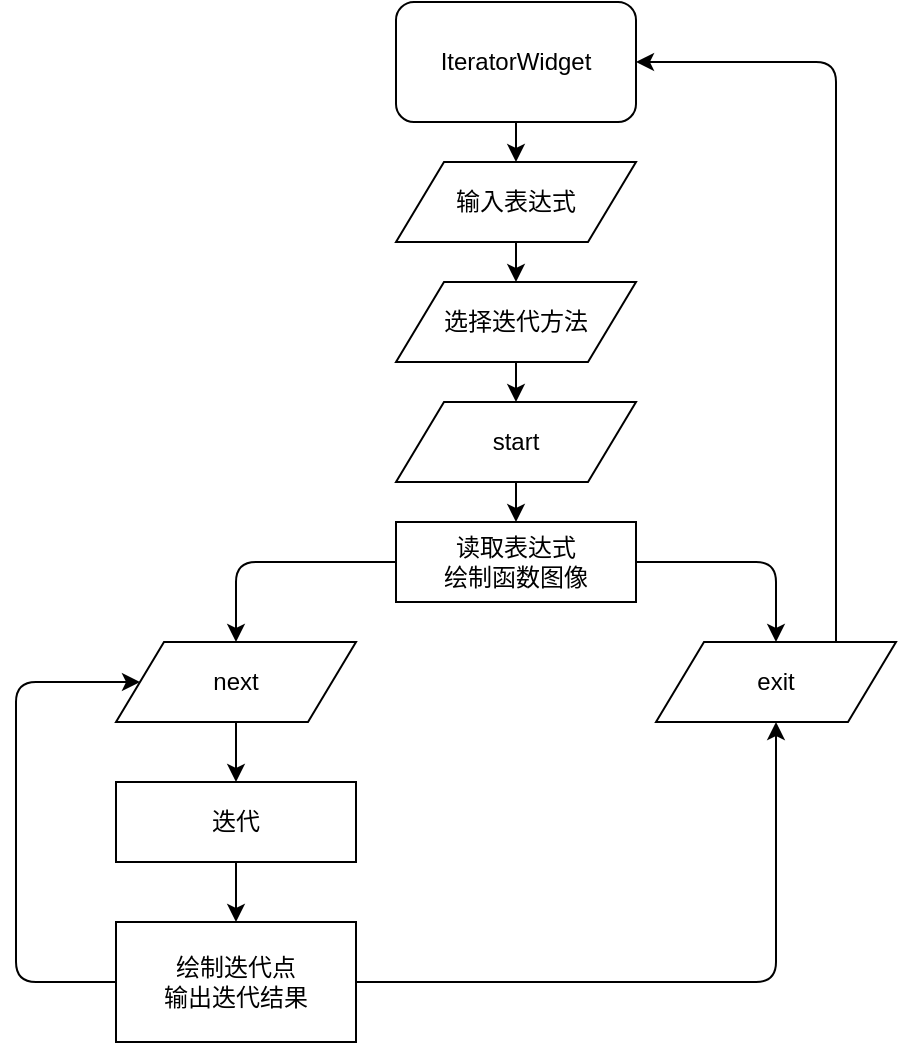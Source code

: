<mxfile version="12.6.5" type="device"><diagram id="-XNKPtnsmWs1Dirh7vfC" name="Page-1"><mxGraphModel dx="1024" dy="592" grid="1" gridSize="10" guides="1" tooltips="1" connect="1" arrows="1" fold="1" page="1" pageScale="1" pageWidth="827" pageHeight="1169" math="0" shadow="0"><root><mxCell id="0"/><mxCell id="1" parent="0"/><mxCell id="rfuajY9YtZmxLUkPLmsp-2" value="IteratorWidget" style="rounded=1;whiteSpace=wrap;html=1;" vertex="1" parent="1"><mxGeometry x="260" y="60" width="120" height="60" as="geometry"/></mxCell><mxCell id="rfuajY9YtZmxLUkPLmsp-3" value="" style="endArrow=classic;html=1;exitX=0.5;exitY=1;exitDx=0;exitDy=0;entryX=0.5;entryY=0;entryDx=0;entryDy=0;" edge="1" parent="1" source="rfuajY9YtZmxLUkPLmsp-2" target="rfuajY9YtZmxLUkPLmsp-6"><mxGeometry width="50" height="50" relative="1" as="geometry"><mxPoint x="230" y="250" as="sourcePoint"/><mxPoint x="320" y="130" as="targetPoint"/></mxGeometry></mxCell><mxCell id="rfuajY9YtZmxLUkPLmsp-5" value="选择迭代方法" style="shape=parallelogram;perimeter=parallelogramPerimeter;whiteSpace=wrap;html=1;" vertex="1" parent="1"><mxGeometry x="260" y="200" width="120" height="40" as="geometry"/></mxCell><mxCell id="rfuajY9YtZmxLUkPLmsp-6" value="输入表达式" style="shape=parallelogram;perimeter=parallelogramPerimeter;whiteSpace=wrap;html=1;" vertex="1" parent="1"><mxGeometry x="260" y="140" width="120" height="40" as="geometry"/></mxCell><mxCell id="rfuajY9YtZmxLUkPLmsp-7" value="start" style="shape=parallelogram;perimeter=parallelogramPerimeter;whiteSpace=wrap;html=1;" vertex="1" parent="1"><mxGeometry x="260" y="260" width="120" height="40" as="geometry"/></mxCell><mxCell id="rfuajY9YtZmxLUkPLmsp-9" value="" style="endArrow=classic;html=1;exitX=0.5;exitY=1;exitDx=0;exitDy=0;entryX=0.5;entryY=0;entryDx=0;entryDy=0;" edge="1" parent="1" source="rfuajY9YtZmxLUkPLmsp-6" target="rfuajY9YtZmxLUkPLmsp-5"><mxGeometry width="50" height="50" relative="1" as="geometry"><mxPoint x="140" y="230" as="sourcePoint"/><mxPoint x="190" y="180" as="targetPoint"/></mxGeometry></mxCell><mxCell id="rfuajY9YtZmxLUkPLmsp-10" value="" style="endArrow=classic;html=1;exitX=0.5;exitY=1;exitDx=0;exitDy=0;entryX=0.5;entryY=0;entryDx=0;entryDy=0;" edge="1" parent="1" source="rfuajY9YtZmxLUkPLmsp-5" target="rfuajY9YtZmxLUkPLmsp-7"><mxGeometry width="50" height="50" relative="1" as="geometry"><mxPoint x="190" y="310" as="sourcePoint"/><mxPoint x="240" y="260" as="targetPoint"/></mxGeometry></mxCell><mxCell id="rfuajY9YtZmxLUkPLmsp-11" value="读取表达式&lt;br&gt;绘制函数图像" style="rounded=0;whiteSpace=wrap;html=1;" vertex="1" parent="1"><mxGeometry x="260" y="320" width="120" height="40" as="geometry"/></mxCell><mxCell id="rfuajY9YtZmxLUkPLmsp-13" value="" style="endArrow=classic;html=1;exitX=0.5;exitY=1;exitDx=0;exitDy=0;entryX=0.5;entryY=0;entryDx=0;entryDy=0;" edge="1" parent="1" source="rfuajY9YtZmxLUkPLmsp-7" target="rfuajY9YtZmxLUkPLmsp-11"><mxGeometry width="50" height="50" relative="1" as="geometry"><mxPoint x="130" y="330" as="sourcePoint"/><mxPoint x="180" y="280" as="targetPoint"/></mxGeometry></mxCell><mxCell id="rfuajY9YtZmxLUkPLmsp-16" value="" style="endArrow=classic;html=1;exitX=0;exitY=0.5;exitDx=0;exitDy=0;entryX=0.5;entryY=0;entryDx=0;entryDy=0;" edge="1" parent="1" source="rfuajY9YtZmxLUkPLmsp-11" target="rfuajY9YtZmxLUkPLmsp-18"><mxGeometry width="50" height="50" relative="1" as="geometry"><mxPoint x="260" y="430" as="sourcePoint"/><mxPoint x="180" y="340" as="targetPoint"/><Array as="points"><mxPoint x="180" y="340"/></Array></mxGeometry></mxCell><mxCell id="rfuajY9YtZmxLUkPLmsp-17" value="" style="endArrow=classic;html=1;exitX=1;exitY=0.5;exitDx=0;exitDy=0;entryX=0.5;entryY=0;entryDx=0;entryDy=0;" edge="1" parent="1" source="rfuajY9YtZmxLUkPLmsp-11" target="rfuajY9YtZmxLUkPLmsp-19"><mxGeometry width="50" height="50" relative="1" as="geometry"><mxPoint x="470" y="370" as="sourcePoint"/><mxPoint x="490" y="340" as="targetPoint"/><Array as="points"><mxPoint x="450" y="340"/></Array></mxGeometry></mxCell><mxCell id="rfuajY9YtZmxLUkPLmsp-18" value="next" style="shape=parallelogram;perimeter=parallelogramPerimeter;whiteSpace=wrap;html=1;" vertex="1" parent="1"><mxGeometry x="120" y="380" width="120" height="40" as="geometry"/></mxCell><mxCell id="rfuajY9YtZmxLUkPLmsp-19" value="exit" style="shape=parallelogram;perimeter=parallelogramPerimeter;whiteSpace=wrap;html=1;" vertex="1" parent="1"><mxGeometry x="390" y="380" width="120" height="40" as="geometry"/></mxCell><mxCell id="rfuajY9YtZmxLUkPLmsp-20" value="" style="endArrow=classic;html=1;exitX=0.75;exitY=0;exitDx=0;exitDy=0;entryX=1;entryY=0.5;entryDx=0;entryDy=0;" edge="1" parent="1" source="rfuajY9YtZmxLUkPLmsp-19" target="rfuajY9YtZmxLUkPLmsp-2"><mxGeometry width="50" height="50" relative="1" as="geometry"><mxPoint x="610" y="410" as="sourcePoint"/><mxPoint x="660" y="360" as="targetPoint"/><Array as="points"><mxPoint x="480" y="90"/></Array></mxGeometry></mxCell><mxCell id="rfuajY9YtZmxLUkPLmsp-21" value="迭代" style="rounded=0;whiteSpace=wrap;html=1;" vertex="1" parent="1"><mxGeometry x="120" y="450" width="120" height="40" as="geometry"/></mxCell><mxCell id="rfuajY9YtZmxLUkPLmsp-22" value="绘制迭代点&lt;br&gt;输出迭代结果" style="rounded=0;whiteSpace=wrap;html=1;" vertex="1" parent="1"><mxGeometry x="120" y="520" width="120" height="60" as="geometry"/></mxCell><mxCell id="rfuajY9YtZmxLUkPLmsp-23" value="" style="endArrow=classic;html=1;exitX=0.5;exitY=1;exitDx=0;exitDy=0;entryX=0.5;entryY=0;entryDx=0;entryDy=0;" edge="1" parent="1" source="rfuajY9YtZmxLUkPLmsp-18" target="rfuajY9YtZmxLUkPLmsp-21"><mxGeometry width="50" height="50" relative="1" as="geometry"><mxPoint x="20" y="480" as="sourcePoint"/><mxPoint x="70" y="430" as="targetPoint"/></mxGeometry></mxCell><mxCell id="rfuajY9YtZmxLUkPLmsp-24" value="" style="endArrow=classic;html=1;exitX=0.5;exitY=1;exitDx=0;exitDy=0;entryX=0.5;entryY=0;entryDx=0;entryDy=0;" edge="1" parent="1" source="rfuajY9YtZmxLUkPLmsp-21" target="rfuajY9YtZmxLUkPLmsp-22"><mxGeometry width="50" height="50" relative="1" as="geometry"><mxPoint x="60" y="570" as="sourcePoint"/><mxPoint x="110" y="520" as="targetPoint"/></mxGeometry></mxCell><mxCell id="rfuajY9YtZmxLUkPLmsp-25" value="" style="endArrow=classic;html=1;exitX=0;exitY=0.5;exitDx=0;exitDy=0;entryX=0;entryY=0.5;entryDx=0;entryDy=0;" edge="1" parent="1" source="rfuajY9YtZmxLUkPLmsp-22" target="rfuajY9YtZmxLUkPLmsp-18"><mxGeometry width="50" height="50" relative="1" as="geometry"><mxPoint x="120" y="650" as="sourcePoint"/><mxPoint x="170" y="600" as="targetPoint"/><Array as="points"><mxPoint x="70" y="550"/><mxPoint x="70" y="480"/><mxPoint x="70" y="400"/></Array></mxGeometry></mxCell><mxCell id="rfuajY9YtZmxLUkPLmsp-26" value="" style="endArrow=classic;html=1;exitX=1;exitY=0.5;exitDx=0;exitDy=0;entryX=0.5;entryY=1;entryDx=0;entryDy=0;" edge="1" parent="1" source="rfuajY9YtZmxLUkPLmsp-22" target="rfuajY9YtZmxLUkPLmsp-19"><mxGeometry width="50" height="50" relative="1" as="geometry"><mxPoint x="420" y="560" as="sourcePoint"/><mxPoint x="450" y="550" as="targetPoint"/><Array as="points"><mxPoint x="450" y="550"/></Array></mxGeometry></mxCell></root></mxGraphModel></diagram></mxfile>